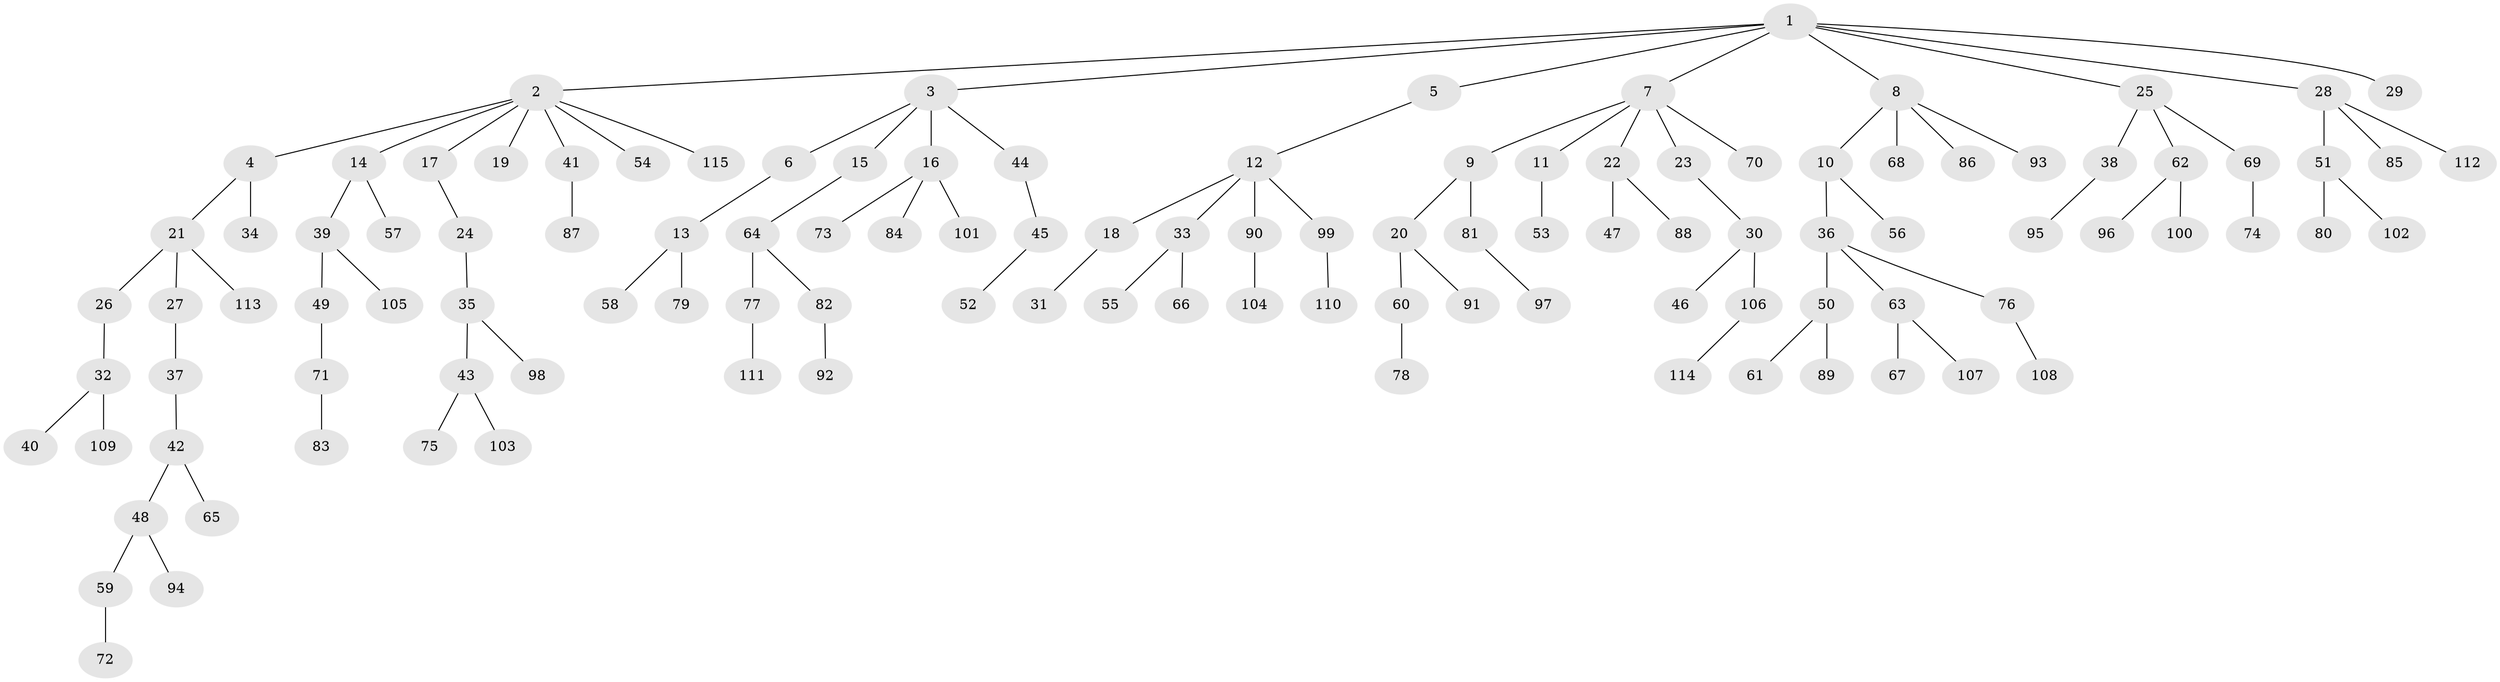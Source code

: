 // coarse degree distribution, {7: 0.024390243902439025, 5: 0.036585365853658534, 2: 0.32926829268292684, 4: 0.036585365853658534, 3: 0.12195121951219512, 1: 0.45121951219512196}
// Generated by graph-tools (version 1.1) at 2025/51/03/04/25 22:51:56]
// undirected, 115 vertices, 114 edges
graph export_dot {
  node [color=gray90,style=filled];
  1;
  2;
  3;
  4;
  5;
  6;
  7;
  8;
  9;
  10;
  11;
  12;
  13;
  14;
  15;
  16;
  17;
  18;
  19;
  20;
  21;
  22;
  23;
  24;
  25;
  26;
  27;
  28;
  29;
  30;
  31;
  32;
  33;
  34;
  35;
  36;
  37;
  38;
  39;
  40;
  41;
  42;
  43;
  44;
  45;
  46;
  47;
  48;
  49;
  50;
  51;
  52;
  53;
  54;
  55;
  56;
  57;
  58;
  59;
  60;
  61;
  62;
  63;
  64;
  65;
  66;
  67;
  68;
  69;
  70;
  71;
  72;
  73;
  74;
  75;
  76;
  77;
  78;
  79;
  80;
  81;
  82;
  83;
  84;
  85;
  86;
  87;
  88;
  89;
  90;
  91;
  92;
  93;
  94;
  95;
  96;
  97;
  98;
  99;
  100;
  101;
  102;
  103;
  104;
  105;
  106;
  107;
  108;
  109;
  110;
  111;
  112;
  113;
  114;
  115;
  1 -- 2;
  1 -- 3;
  1 -- 5;
  1 -- 7;
  1 -- 8;
  1 -- 25;
  1 -- 28;
  1 -- 29;
  2 -- 4;
  2 -- 14;
  2 -- 17;
  2 -- 19;
  2 -- 41;
  2 -- 54;
  2 -- 115;
  3 -- 6;
  3 -- 15;
  3 -- 16;
  3 -- 44;
  4 -- 21;
  4 -- 34;
  5 -- 12;
  6 -- 13;
  7 -- 9;
  7 -- 11;
  7 -- 22;
  7 -- 23;
  7 -- 70;
  8 -- 10;
  8 -- 68;
  8 -- 86;
  8 -- 93;
  9 -- 20;
  9 -- 81;
  10 -- 36;
  10 -- 56;
  11 -- 53;
  12 -- 18;
  12 -- 33;
  12 -- 90;
  12 -- 99;
  13 -- 58;
  13 -- 79;
  14 -- 39;
  14 -- 57;
  15 -- 64;
  16 -- 73;
  16 -- 84;
  16 -- 101;
  17 -- 24;
  18 -- 31;
  20 -- 60;
  20 -- 91;
  21 -- 26;
  21 -- 27;
  21 -- 113;
  22 -- 47;
  22 -- 88;
  23 -- 30;
  24 -- 35;
  25 -- 38;
  25 -- 62;
  25 -- 69;
  26 -- 32;
  27 -- 37;
  28 -- 51;
  28 -- 85;
  28 -- 112;
  30 -- 46;
  30 -- 106;
  32 -- 40;
  32 -- 109;
  33 -- 55;
  33 -- 66;
  35 -- 43;
  35 -- 98;
  36 -- 50;
  36 -- 63;
  36 -- 76;
  37 -- 42;
  38 -- 95;
  39 -- 49;
  39 -- 105;
  41 -- 87;
  42 -- 48;
  42 -- 65;
  43 -- 75;
  43 -- 103;
  44 -- 45;
  45 -- 52;
  48 -- 59;
  48 -- 94;
  49 -- 71;
  50 -- 61;
  50 -- 89;
  51 -- 80;
  51 -- 102;
  59 -- 72;
  60 -- 78;
  62 -- 96;
  62 -- 100;
  63 -- 67;
  63 -- 107;
  64 -- 77;
  64 -- 82;
  69 -- 74;
  71 -- 83;
  76 -- 108;
  77 -- 111;
  81 -- 97;
  82 -- 92;
  90 -- 104;
  99 -- 110;
  106 -- 114;
}
